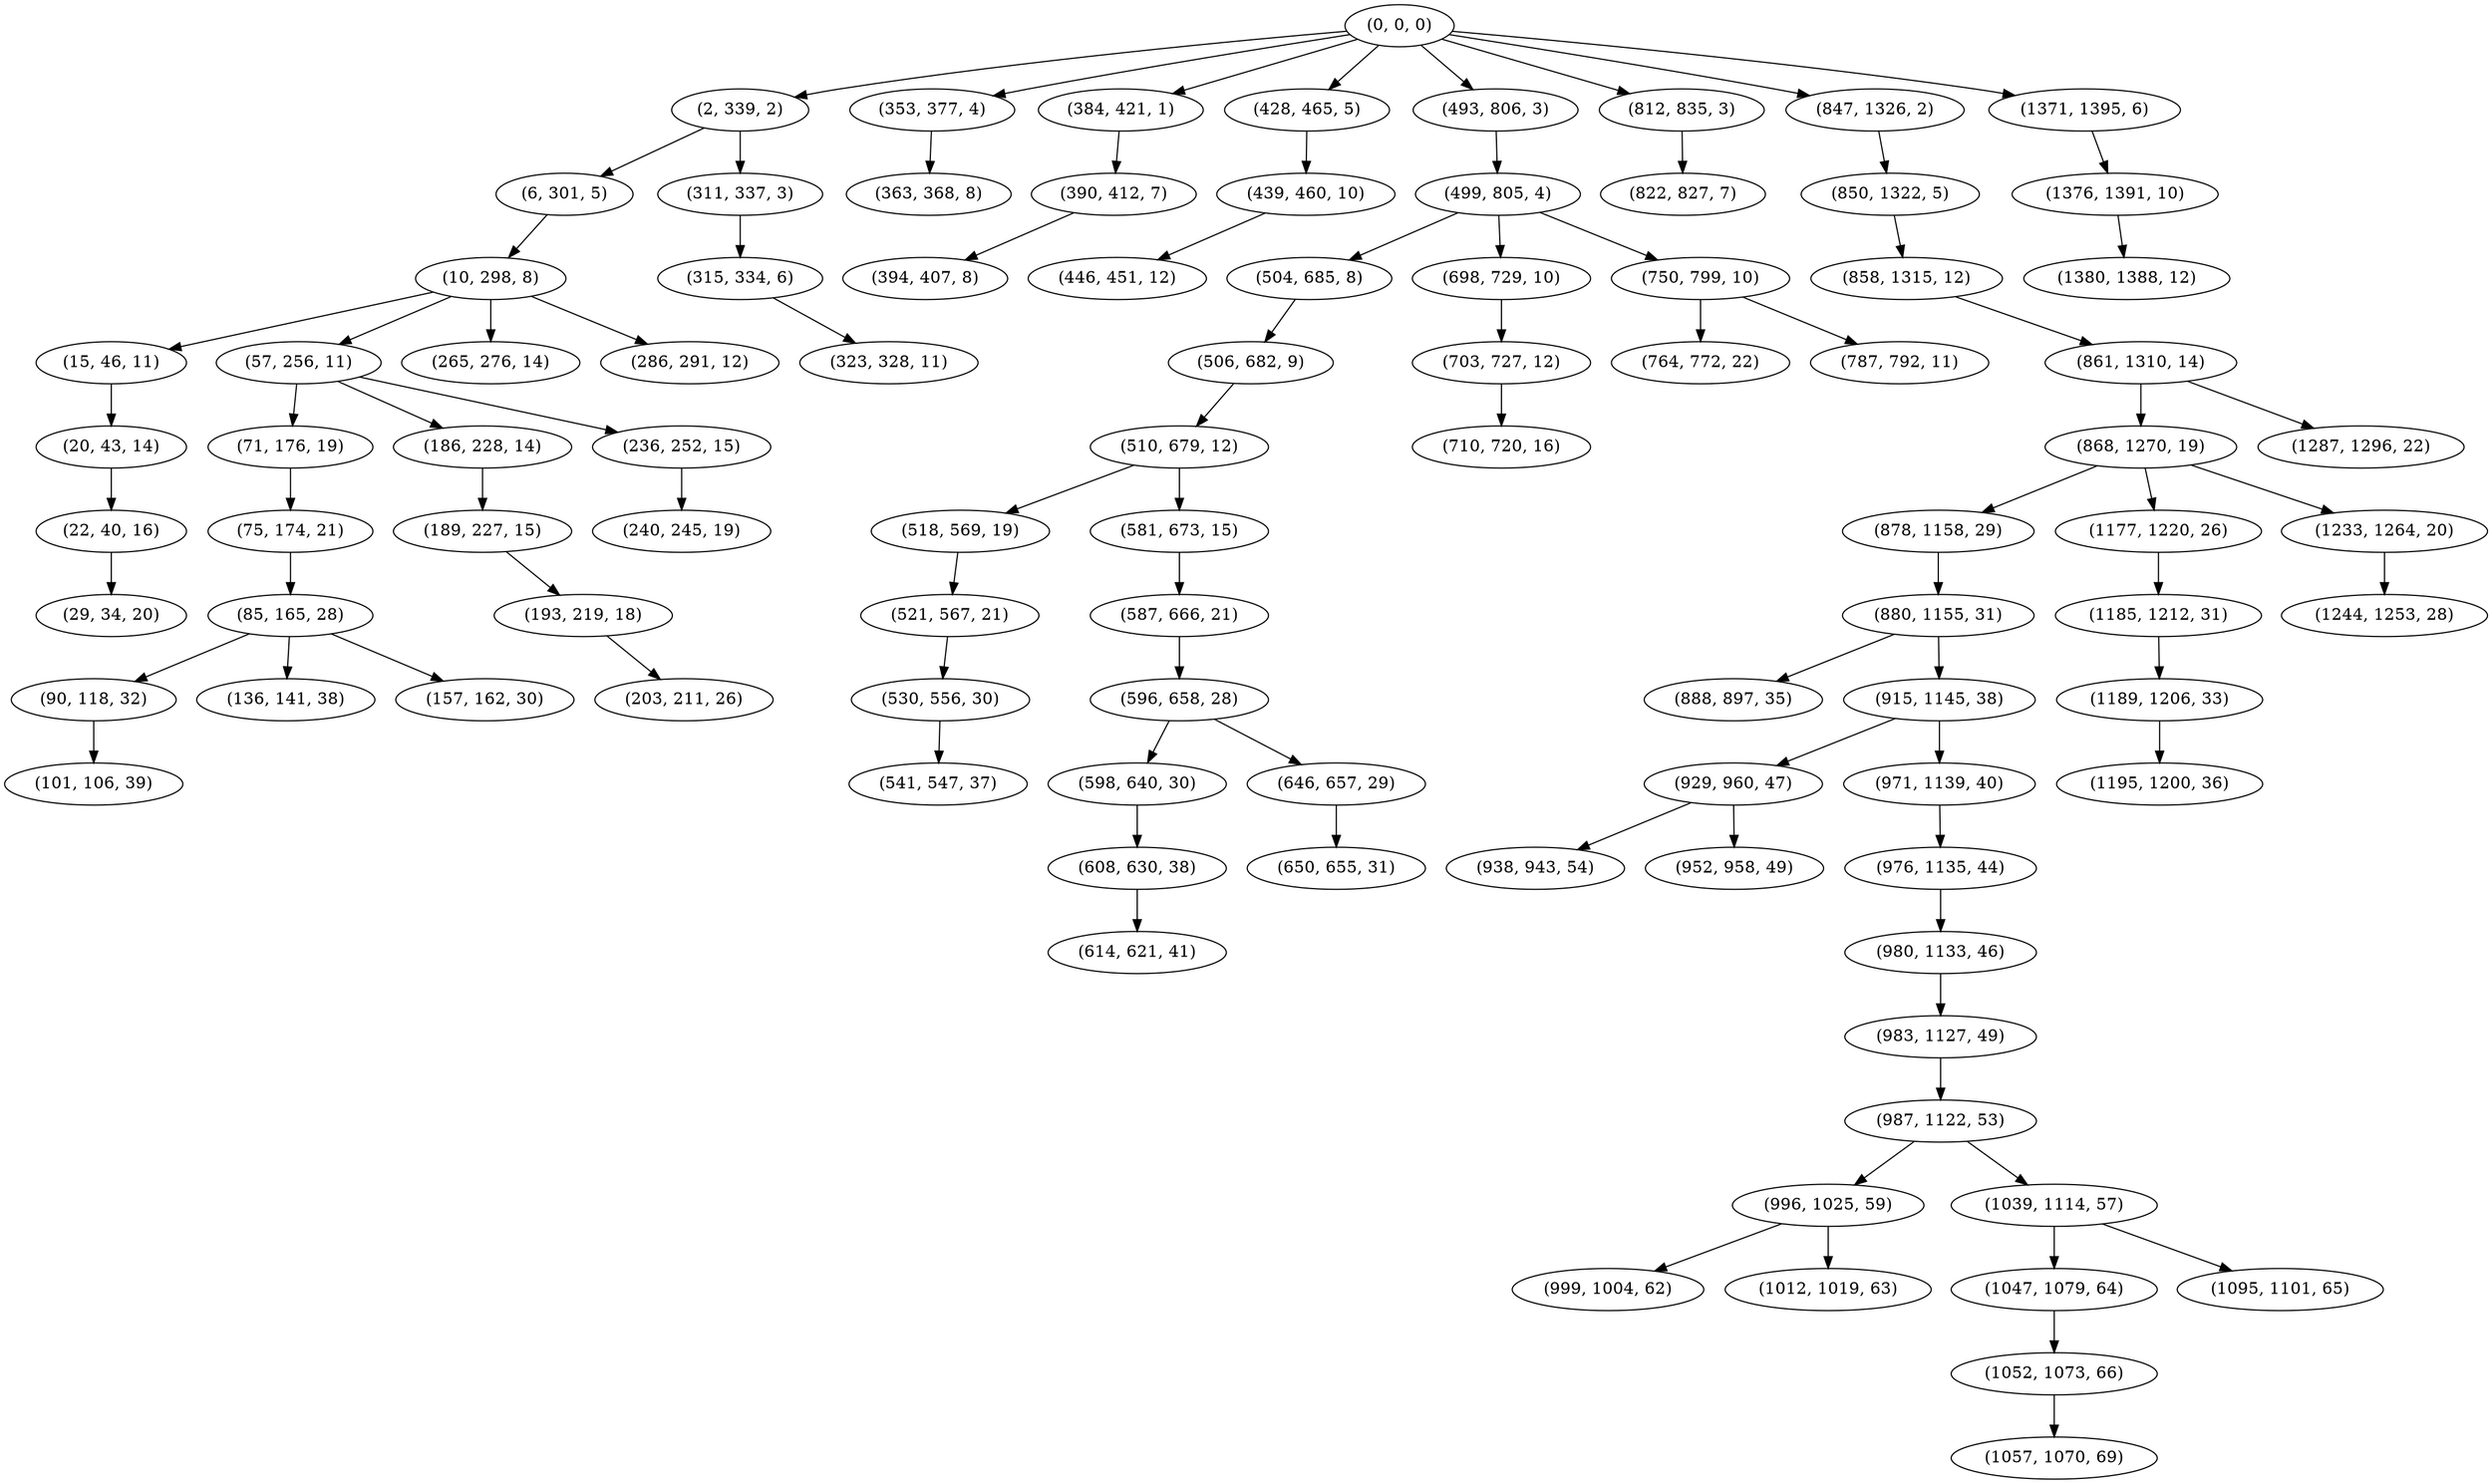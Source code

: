 digraph tree {
    "(0, 0, 0)";
    "(2, 339, 2)";
    "(6, 301, 5)";
    "(10, 298, 8)";
    "(15, 46, 11)";
    "(20, 43, 14)";
    "(22, 40, 16)";
    "(29, 34, 20)";
    "(57, 256, 11)";
    "(71, 176, 19)";
    "(75, 174, 21)";
    "(85, 165, 28)";
    "(90, 118, 32)";
    "(101, 106, 39)";
    "(136, 141, 38)";
    "(157, 162, 30)";
    "(186, 228, 14)";
    "(189, 227, 15)";
    "(193, 219, 18)";
    "(203, 211, 26)";
    "(236, 252, 15)";
    "(240, 245, 19)";
    "(265, 276, 14)";
    "(286, 291, 12)";
    "(311, 337, 3)";
    "(315, 334, 6)";
    "(323, 328, 11)";
    "(353, 377, 4)";
    "(363, 368, 8)";
    "(384, 421, 1)";
    "(390, 412, 7)";
    "(394, 407, 8)";
    "(428, 465, 5)";
    "(439, 460, 10)";
    "(446, 451, 12)";
    "(493, 806, 3)";
    "(499, 805, 4)";
    "(504, 685, 8)";
    "(506, 682, 9)";
    "(510, 679, 12)";
    "(518, 569, 19)";
    "(521, 567, 21)";
    "(530, 556, 30)";
    "(541, 547, 37)";
    "(581, 673, 15)";
    "(587, 666, 21)";
    "(596, 658, 28)";
    "(598, 640, 30)";
    "(608, 630, 38)";
    "(614, 621, 41)";
    "(646, 657, 29)";
    "(650, 655, 31)";
    "(698, 729, 10)";
    "(703, 727, 12)";
    "(710, 720, 16)";
    "(750, 799, 10)";
    "(764, 772, 22)";
    "(787, 792, 11)";
    "(812, 835, 3)";
    "(822, 827, 7)";
    "(847, 1326, 2)";
    "(850, 1322, 5)";
    "(858, 1315, 12)";
    "(861, 1310, 14)";
    "(868, 1270, 19)";
    "(878, 1158, 29)";
    "(880, 1155, 31)";
    "(888, 897, 35)";
    "(915, 1145, 38)";
    "(929, 960, 47)";
    "(938, 943, 54)";
    "(952, 958, 49)";
    "(971, 1139, 40)";
    "(976, 1135, 44)";
    "(980, 1133, 46)";
    "(983, 1127, 49)";
    "(987, 1122, 53)";
    "(996, 1025, 59)";
    "(999, 1004, 62)";
    "(1012, 1019, 63)";
    "(1039, 1114, 57)";
    "(1047, 1079, 64)";
    "(1052, 1073, 66)";
    "(1057, 1070, 69)";
    "(1095, 1101, 65)";
    "(1177, 1220, 26)";
    "(1185, 1212, 31)";
    "(1189, 1206, 33)";
    "(1195, 1200, 36)";
    "(1233, 1264, 20)";
    "(1244, 1253, 28)";
    "(1287, 1296, 22)";
    "(1371, 1395, 6)";
    "(1376, 1391, 10)";
    "(1380, 1388, 12)";
    "(0, 0, 0)" -> "(2, 339, 2)";
    "(0, 0, 0)" -> "(353, 377, 4)";
    "(0, 0, 0)" -> "(384, 421, 1)";
    "(0, 0, 0)" -> "(428, 465, 5)";
    "(0, 0, 0)" -> "(493, 806, 3)";
    "(0, 0, 0)" -> "(812, 835, 3)";
    "(0, 0, 0)" -> "(847, 1326, 2)";
    "(0, 0, 0)" -> "(1371, 1395, 6)";
    "(2, 339, 2)" -> "(6, 301, 5)";
    "(2, 339, 2)" -> "(311, 337, 3)";
    "(6, 301, 5)" -> "(10, 298, 8)";
    "(10, 298, 8)" -> "(15, 46, 11)";
    "(10, 298, 8)" -> "(57, 256, 11)";
    "(10, 298, 8)" -> "(265, 276, 14)";
    "(10, 298, 8)" -> "(286, 291, 12)";
    "(15, 46, 11)" -> "(20, 43, 14)";
    "(20, 43, 14)" -> "(22, 40, 16)";
    "(22, 40, 16)" -> "(29, 34, 20)";
    "(57, 256, 11)" -> "(71, 176, 19)";
    "(57, 256, 11)" -> "(186, 228, 14)";
    "(57, 256, 11)" -> "(236, 252, 15)";
    "(71, 176, 19)" -> "(75, 174, 21)";
    "(75, 174, 21)" -> "(85, 165, 28)";
    "(85, 165, 28)" -> "(90, 118, 32)";
    "(85, 165, 28)" -> "(136, 141, 38)";
    "(85, 165, 28)" -> "(157, 162, 30)";
    "(90, 118, 32)" -> "(101, 106, 39)";
    "(186, 228, 14)" -> "(189, 227, 15)";
    "(189, 227, 15)" -> "(193, 219, 18)";
    "(193, 219, 18)" -> "(203, 211, 26)";
    "(236, 252, 15)" -> "(240, 245, 19)";
    "(311, 337, 3)" -> "(315, 334, 6)";
    "(315, 334, 6)" -> "(323, 328, 11)";
    "(353, 377, 4)" -> "(363, 368, 8)";
    "(384, 421, 1)" -> "(390, 412, 7)";
    "(390, 412, 7)" -> "(394, 407, 8)";
    "(428, 465, 5)" -> "(439, 460, 10)";
    "(439, 460, 10)" -> "(446, 451, 12)";
    "(493, 806, 3)" -> "(499, 805, 4)";
    "(499, 805, 4)" -> "(504, 685, 8)";
    "(499, 805, 4)" -> "(698, 729, 10)";
    "(499, 805, 4)" -> "(750, 799, 10)";
    "(504, 685, 8)" -> "(506, 682, 9)";
    "(506, 682, 9)" -> "(510, 679, 12)";
    "(510, 679, 12)" -> "(518, 569, 19)";
    "(510, 679, 12)" -> "(581, 673, 15)";
    "(518, 569, 19)" -> "(521, 567, 21)";
    "(521, 567, 21)" -> "(530, 556, 30)";
    "(530, 556, 30)" -> "(541, 547, 37)";
    "(581, 673, 15)" -> "(587, 666, 21)";
    "(587, 666, 21)" -> "(596, 658, 28)";
    "(596, 658, 28)" -> "(598, 640, 30)";
    "(596, 658, 28)" -> "(646, 657, 29)";
    "(598, 640, 30)" -> "(608, 630, 38)";
    "(608, 630, 38)" -> "(614, 621, 41)";
    "(646, 657, 29)" -> "(650, 655, 31)";
    "(698, 729, 10)" -> "(703, 727, 12)";
    "(703, 727, 12)" -> "(710, 720, 16)";
    "(750, 799, 10)" -> "(764, 772, 22)";
    "(750, 799, 10)" -> "(787, 792, 11)";
    "(812, 835, 3)" -> "(822, 827, 7)";
    "(847, 1326, 2)" -> "(850, 1322, 5)";
    "(850, 1322, 5)" -> "(858, 1315, 12)";
    "(858, 1315, 12)" -> "(861, 1310, 14)";
    "(861, 1310, 14)" -> "(868, 1270, 19)";
    "(861, 1310, 14)" -> "(1287, 1296, 22)";
    "(868, 1270, 19)" -> "(878, 1158, 29)";
    "(868, 1270, 19)" -> "(1177, 1220, 26)";
    "(868, 1270, 19)" -> "(1233, 1264, 20)";
    "(878, 1158, 29)" -> "(880, 1155, 31)";
    "(880, 1155, 31)" -> "(888, 897, 35)";
    "(880, 1155, 31)" -> "(915, 1145, 38)";
    "(915, 1145, 38)" -> "(929, 960, 47)";
    "(915, 1145, 38)" -> "(971, 1139, 40)";
    "(929, 960, 47)" -> "(938, 943, 54)";
    "(929, 960, 47)" -> "(952, 958, 49)";
    "(971, 1139, 40)" -> "(976, 1135, 44)";
    "(976, 1135, 44)" -> "(980, 1133, 46)";
    "(980, 1133, 46)" -> "(983, 1127, 49)";
    "(983, 1127, 49)" -> "(987, 1122, 53)";
    "(987, 1122, 53)" -> "(996, 1025, 59)";
    "(987, 1122, 53)" -> "(1039, 1114, 57)";
    "(996, 1025, 59)" -> "(999, 1004, 62)";
    "(996, 1025, 59)" -> "(1012, 1019, 63)";
    "(1039, 1114, 57)" -> "(1047, 1079, 64)";
    "(1039, 1114, 57)" -> "(1095, 1101, 65)";
    "(1047, 1079, 64)" -> "(1052, 1073, 66)";
    "(1052, 1073, 66)" -> "(1057, 1070, 69)";
    "(1177, 1220, 26)" -> "(1185, 1212, 31)";
    "(1185, 1212, 31)" -> "(1189, 1206, 33)";
    "(1189, 1206, 33)" -> "(1195, 1200, 36)";
    "(1233, 1264, 20)" -> "(1244, 1253, 28)";
    "(1371, 1395, 6)" -> "(1376, 1391, 10)";
    "(1376, 1391, 10)" -> "(1380, 1388, 12)";
}
